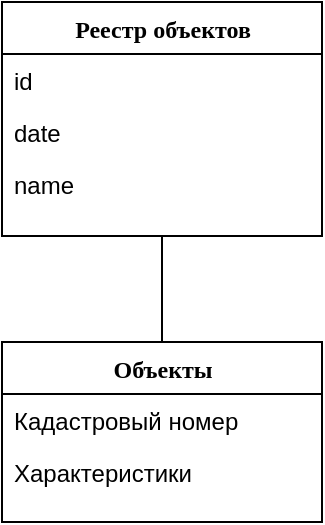 <mxfile version="20.3.0" type="device"><diagram id="8gdOUM4jo-RIWb6BftyD" name="Страница 1"><mxGraphModel dx="1102" dy="865" grid="1" gridSize="10" guides="1" tooltips="1" connect="1" arrows="1" fold="1" page="1" pageScale="1" pageWidth="827" pageHeight="1169" math="0" shadow="0"><root><mxCell id="0"/><mxCell id="1" parent="0"/><mxCell id="GariGOhoaA9a__eaa1SS-1" value="Реестр объектов" style="swimlane;html=1;fontStyle=1;align=center;verticalAlign=top;childLayout=stackLayout;horizontal=1;startSize=26;horizontalStack=0;resizeParent=1;resizeLast=0;collapsible=1;marginBottom=0;swimlaneFillColor=#ffffff;rounded=0;shadow=0;comic=0;labelBackgroundColor=none;strokeWidth=1;fillColor=none;fontFamily=Verdana;fontSize=12" vertex="1" parent="1"><mxGeometry x="40" y="240" width="160" height="117" as="geometry"/></mxCell><mxCell id="GariGOhoaA9a__eaa1SS-2" value="id" style="text;html=1;strokeColor=none;fillColor=none;align=left;verticalAlign=top;spacingLeft=4;spacingRight=4;whiteSpace=wrap;overflow=hidden;rotatable=0;points=[[0,0.5],[1,0.5]];portConstraint=eastwest;" vertex="1" parent="GariGOhoaA9a__eaa1SS-1"><mxGeometry y="26" width="160" height="26" as="geometry"/></mxCell><mxCell id="GariGOhoaA9a__eaa1SS-3" value="date" style="text;html=1;strokeColor=none;fillColor=none;align=left;verticalAlign=top;spacingLeft=4;spacingRight=4;whiteSpace=wrap;overflow=hidden;rotatable=0;points=[[0,0.5],[1,0.5]];portConstraint=eastwest;" vertex="1" parent="GariGOhoaA9a__eaa1SS-1"><mxGeometry y="52" width="160" height="26" as="geometry"/></mxCell><mxCell id="GariGOhoaA9a__eaa1SS-4" value="name" style="text;html=1;strokeColor=none;fillColor=none;align=left;verticalAlign=top;spacingLeft=4;spacingRight=4;whiteSpace=wrap;overflow=hidden;rotatable=0;points=[[0,0.5],[1,0.5]];portConstraint=eastwest;" vertex="1" parent="GariGOhoaA9a__eaa1SS-1"><mxGeometry y="78" width="160" height="26" as="geometry"/></mxCell><mxCell id="GariGOhoaA9a__eaa1SS-5" value="Объекты" style="swimlane;html=1;fontStyle=1;align=center;verticalAlign=top;childLayout=stackLayout;horizontal=1;startSize=26;horizontalStack=0;resizeParent=1;resizeLast=0;collapsible=1;marginBottom=0;swimlaneFillColor=#ffffff;rounded=0;shadow=0;comic=0;labelBackgroundColor=none;strokeWidth=1;fillColor=none;fontFamily=Verdana;fontSize=12" vertex="1" parent="1"><mxGeometry x="40" y="410" width="160" height="90" as="geometry"/></mxCell><mxCell id="GariGOhoaA9a__eaa1SS-6" value="Кадастровый номер" style="text;html=1;strokeColor=none;fillColor=none;align=left;verticalAlign=top;spacingLeft=4;spacingRight=4;whiteSpace=wrap;overflow=hidden;rotatable=0;points=[[0,0.5],[1,0.5]];portConstraint=eastwest;" vertex="1" parent="GariGOhoaA9a__eaa1SS-5"><mxGeometry y="26" width="160" height="26" as="geometry"/></mxCell><mxCell id="GariGOhoaA9a__eaa1SS-7" value="Характеристики" style="text;html=1;strokeColor=none;fillColor=none;align=left;verticalAlign=top;spacingLeft=4;spacingRight=4;whiteSpace=wrap;overflow=hidden;rotatable=0;points=[[0,0.5],[1,0.5]];portConstraint=eastwest;" vertex="1" parent="GariGOhoaA9a__eaa1SS-5"><mxGeometry y="52" width="160" height="26" as="geometry"/></mxCell><mxCell id="GariGOhoaA9a__eaa1SS-8" value="" style="endArrow=none;html=1;rounded=0;entryX=0.5;entryY=1;entryDx=0;entryDy=0;exitX=0.5;exitY=0;exitDx=0;exitDy=0;" edge="1" parent="1" source="GariGOhoaA9a__eaa1SS-5" target="GariGOhoaA9a__eaa1SS-1"><mxGeometry width="50" height="50" relative="1" as="geometry"><mxPoint x="190" y="520" as="sourcePoint"/><mxPoint x="240" y="470" as="targetPoint"/></mxGeometry></mxCell></root></mxGraphModel></diagram></mxfile>